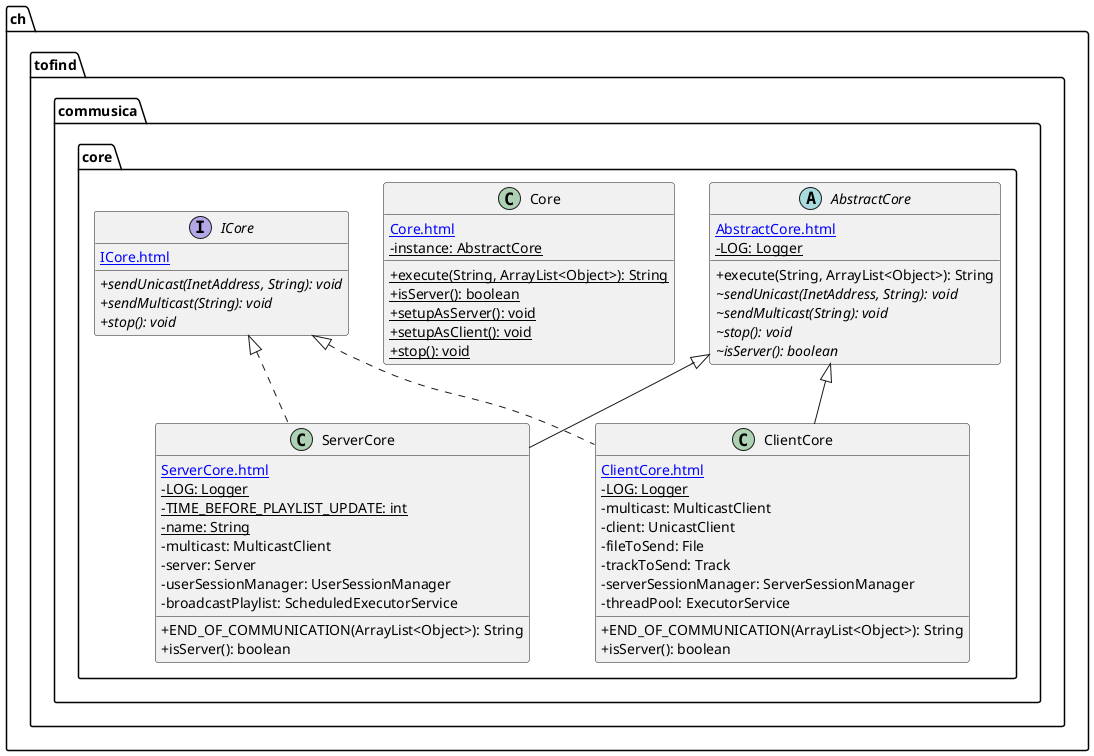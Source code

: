 @startuml

    skinparam classAttributeIconSize 0

    namespace ch.tofind.commusica.core {

        abstract class AbstractCore {
            [[AbstractCore.html]]
            {static} -LOG: Logger
            +execute(String, ArrayList<Object>): String
            {abstract} ~sendUnicast(InetAddress, String): void
            {abstract} ~sendMulticast(String): void
            {abstract} ~stop(): void
            {abstract} ~isServer(): boolean
        }

        class ServerCore {
            [[ServerCore.html]]
            {static} -LOG: Logger
            {static} -TIME_BEFORE_PLAYLIST_UPDATE: int
            {static} -name: String
            -multicast: MulticastClient
            -server: Server
            -userSessionManager: UserSessionManager
            -broadcastPlaylist: ScheduledExecutorService
            +END_OF_COMMUNICATION(ArrayList<Object>): String
            +isServer(): boolean
        }

        class ClientCore {
            [[ClientCore.html]]
            {static} -LOG: Logger
            -multicast: MulticastClient
            -client: UnicastClient
            -fileToSend: File
            -trackToSend: Track
            -serverSessionManager: ServerSessionManager
            -threadPool: ExecutorService
            +END_OF_COMMUNICATION(ArrayList<Object>): String
            +isServer(): boolean
        }

        class Core {
            [[Core.html]]
            {static} -instance: AbstractCore
            {static} +execute(String, ArrayList<Object>): String
            {static} +isServer(): boolean
            {static} +setupAsServer(): void
            {static} +setupAsClient(): void
            {static} +stop(): void
        }

        interface ICore {
            [[ICore.html]]
            {abstract} +sendUnicast(InetAddress, String): void
            {abstract} +sendMulticast(String): void
            {abstract} +stop(): void
        }

        AbstractCore <|-- ServerCore

        ICore <|.. ServerCore

        AbstractCore <|-- ClientCore

        ICore <|.. ClientCore

    }

@enduml
